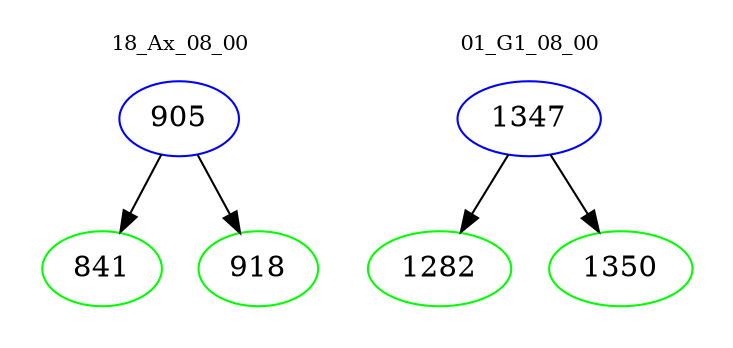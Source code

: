 digraph{
subgraph cluster_0 {
color = white
label = "18_Ax_08_00";
fontsize=10;
T0_905 [label="905", color="blue"]
T0_905 -> T0_841 [color="black"]
T0_841 [label="841", color="green"]
T0_905 -> T0_918 [color="black"]
T0_918 [label="918", color="green"]
}
subgraph cluster_1 {
color = white
label = "01_G1_08_00";
fontsize=10;
T1_1347 [label="1347", color="blue"]
T1_1347 -> T1_1282 [color="black"]
T1_1282 [label="1282", color="green"]
T1_1347 -> T1_1350 [color="black"]
T1_1350 [label="1350", color="green"]
}
}
